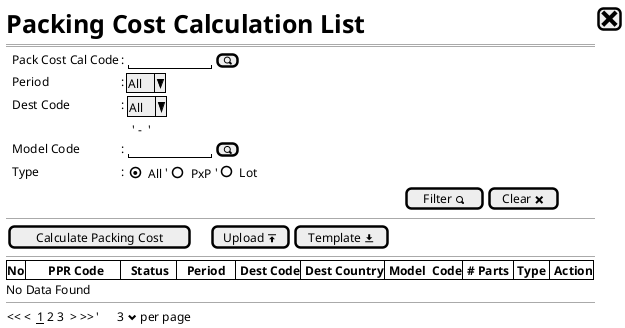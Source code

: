 @startsalt
{
  <size:25><b>Packing Cost Calculation List|[<size:25><&x>]|*
  ==
  {
    .|Pack Cost Cal Code  |: {|"          "|[<&magnifying-glass>]|}*
    .|Period              |: |^All^|*    
    .|Dest Code           |: {|^All^| }*
      .|.|.|{
      .| |' -  '|  | *
      }
    .|Model Code        |: {"          "|[<&magnifying-glass>]|}*
    .|Type              |: {|{(X)All}   '|    {()PxP}        '|   ()Lot} |*
    .|.|.|.|.|                                              {[Filter <&magnifying-glass>] | [Clear <&x>]}
  }
  --
  {
    | [Calculate Packing Cost] |.|.|.|[Upload <&data-transfer-upload>]| [Template <&data-transfer-download>]|* 
  }
  --
  {#
    |<b>No  |       <b>PPR Code     |   <b>Status  |<b>   Period   |<b> Dest Code |<b> Dest Country |<b> Model  Code |<b> # Parts | <b>Type |<b> Action |*
  /'| 01    | 024J-301B-TASA-PXP  | Outdated     |02.2025        |  301B        |Argentina        |    024W        ||    120     | PxP     |  '/
  }
  No Data Found
  --
  {
  << <  __1__ 2 3  > >>  |'      3 <&chevron-bottom> per page |*
  }
}
@@endsalt